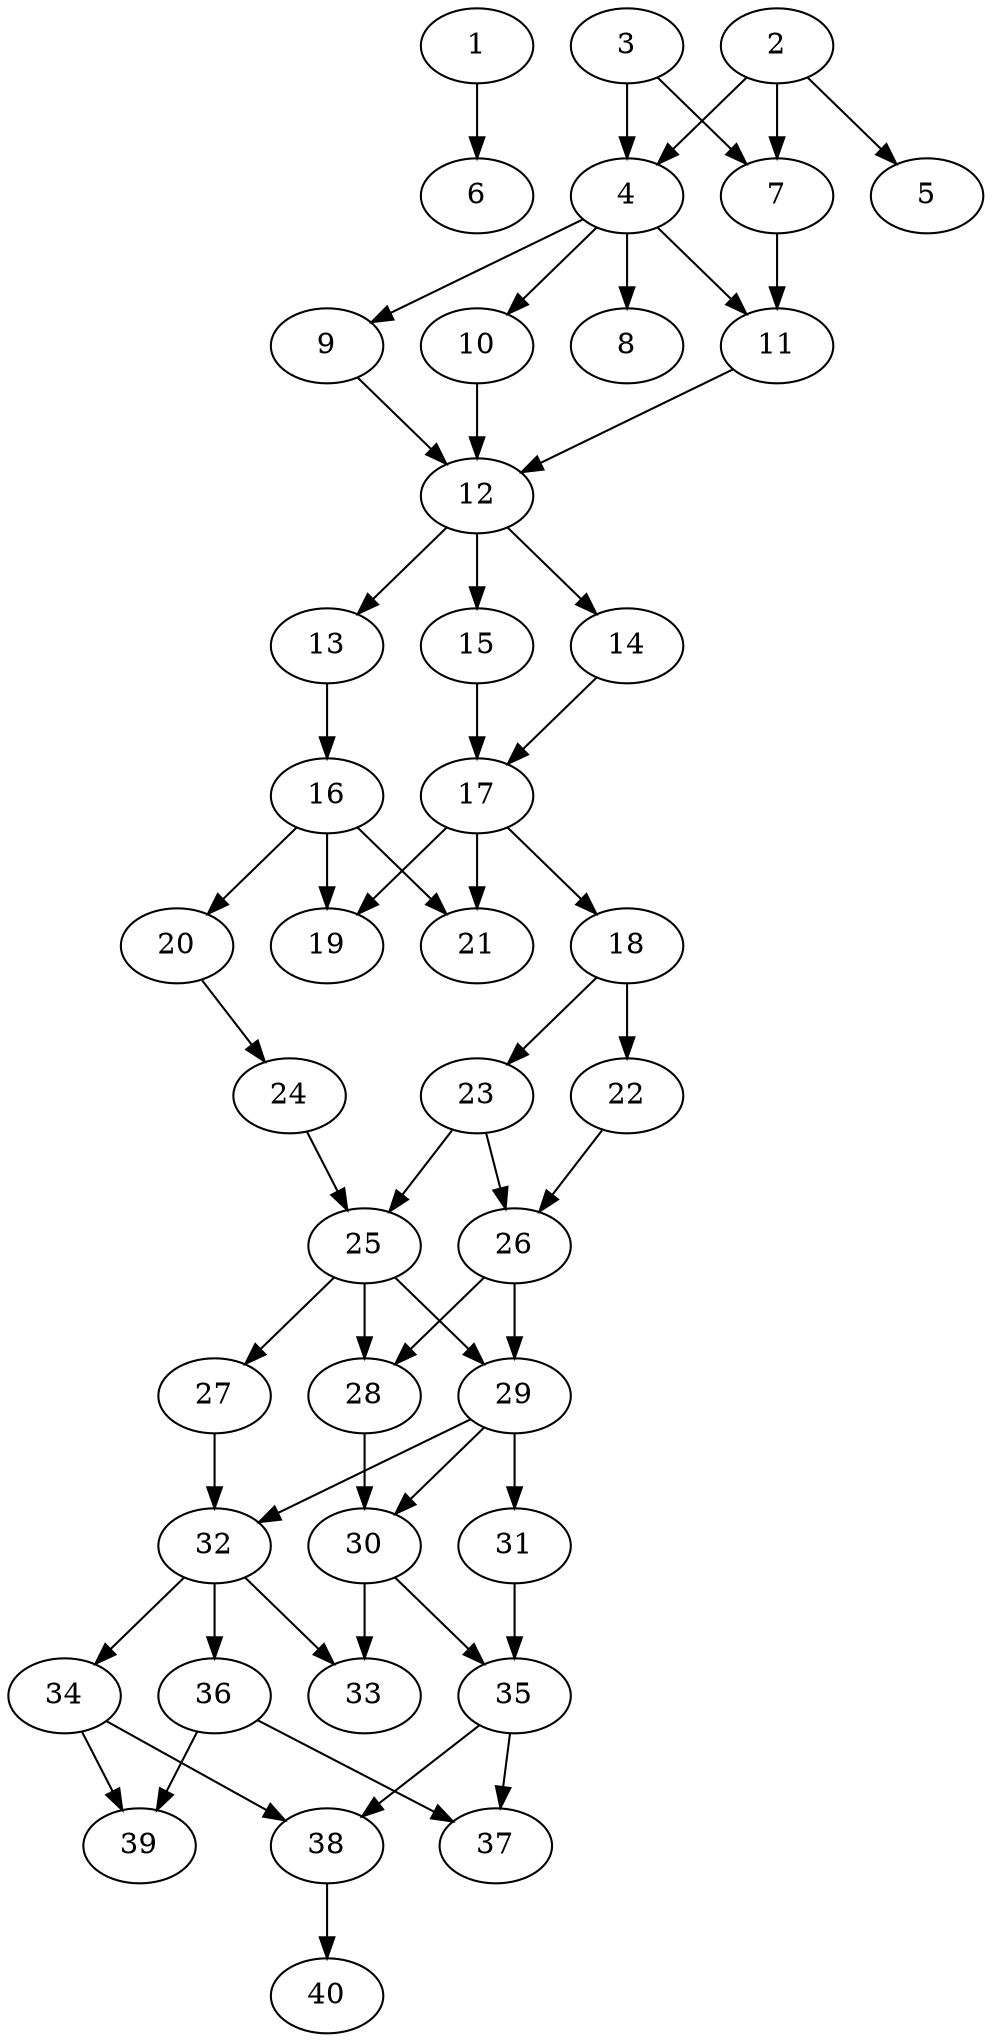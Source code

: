 // DAG automatically generated by daggen at Thu Oct  3 14:06:49 2019
// ./daggen --dot -n 40 --ccr 0.4 --fat 0.3 --regular 0.5 --density 0.6 --mindata 5242880 --maxdata 52428800 
digraph G {
  1 [size="87869440", alpha="0.07", expect_size="35147776"] 
  1 -> 6 [size ="35147776"]
  2 [size="66618880", alpha="0.07", expect_size="26647552"] 
  2 -> 4 [size ="26647552"]
  2 -> 5 [size ="26647552"]
  2 -> 7 [size ="26647552"]
  3 [size="38932480", alpha="0.13", expect_size="15572992"] 
  3 -> 4 [size ="15572992"]
  3 -> 7 [size ="15572992"]
  4 [size="40985600", alpha="0.02", expect_size="16394240"] 
  4 -> 8 [size ="16394240"]
  4 -> 9 [size ="16394240"]
  4 -> 10 [size ="16394240"]
  4 -> 11 [size ="16394240"]
  5 [size="98951680", alpha="0.01", expect_size="39580672"] 
  6 [size="94945280", alpha="0.17", expect_size="37978112"] 
  7 [size="77009920", alpha="0.20", expect_size="30803968"] 
  7 -> 11 [size ="30803968"]
  8 [size="32732160", alpha="0.18", expect_size="13092864"] 
  9 [size="93969920", alpha="0.08", expect_size="37587968"] 
  9 -> 12 [size ="37587968"]
  10 [size="44408320", alpha="0.03", expect_size="17763328"] 
  10 -> 12 [size ="17763328"]
  11 [size="84623360", alpha="0.13", expect_size="33849344"] 
  11 -> 12 [size ="33849344"]
  12 [size="125332480", alpha="0.00", expect_size="50132992"] 
  12 -> 13 [size ="50132992"]
  12 -> 14 [size ="50132992"]
  12 -> 15 [size ="50132992"]
  13 [size="51358720", alpha="0.13", expect_size="20543488"] 
  13 -> 16 [size ="20543488"]
  14 [size="126952960", alpha="0.08", expect_size="50781184"] 
  14 -> 17 [size ="50781184"]
  15 [size="19000320", alpha="0.01", expect_size="7600128"] 
  15 -> 17 [size ="7600128"]
  16 [size="25953280", alpha="0.00", expect_size="10381312"] 
  16 -> 19 [size ="10381312"]
  16 -> 20 [size ="10381312"]
  16 -> 21 [size ="10381312"]
  17 [size="126958080", alpha="0.17", expect_size="50783232"] 
  17 -> 18 [size ="50783232"]
  17 -> 19 [size ="50783232"]
  17 -> 21 [size ="50783232"]
  18 [size="124592640", alpha="0.20", expect_size="49837056"] 
  18 -> 22 [size ="49837056"]
  18 -> 23 [size ="49837056"]
  19 [size="111633920", alpha="0.08", expect_size="44653568"] 
  20 [size="43018240", alpha="0.14", expect_size="17207296"] 
  20 -> 24 [size ="17207296"]
  21 [size="58941440", alpha="0.13", expect_size="23576576"] 
  22 [size="15475200", alpha="0.00", expect_size="6190080"] 
  22 -> 26 [size ="6190080"]
  23 [size="17597440", alpha="0.12", expect_size="7038976"] 
  23 -> 25 [size ="7038976"]
  23 -> 26 [size ="7038976"]
  24 [size="92165120", alpha="0.09", expect_size="36866048"] 
  24 -> 25 [size ="36866048"]
  25 [size="22036480", alpha="0.00", expect_size="8814592"] 
  25 -> 27 [size ="8814592"]
  25 -> 28 [size ="8814592"]
  25 -> 29 [size ="8814592"]
  26 [size="25640960", alpha="0.05", expect_size="10256384"] 
  26 -> 28 [size ="10256384"]
  26 -> 29 [size ="10256384"]
  27 [size="27850240", alpha="0.01", expect_size="11140096"] 
  27 -> 32 [size ="11140096"]
  28 [size="127037440", alpha="0.01", expect_size="50814976"] 
  28 -> 30 [size ="50814976"]
  29 [size="124277760", alpha="0.14", expect_size="49711104"] 
  29 -> 30 [size ="49711104"]
  29 -> 31 [size ="49711104"]
  29 -> 32 [size ="49711104"]
  30 [size="54696960", alpha="0.12", expect_size="21878784"] 
  30 -> 33 [size ="21878784"]
  30 -> 35 [size ="21878784"]
  31 [size="19658240", alpha="0.02", expect_size="7863296"] 
  31 -> 35 [size ="7863296"]
  32 [size="93921280", alpha="0.12", expect_size="37568512"] 
  32 -> 33 [size ="37568512"]
  32 -> 34 [size ="37568512"]
  32 -> 36 [size ="37568512"]
  33 [size="95070720", alpha="0.08", expect_size="38028288"] 
  34 [size="48936960", alpha="0.03", expect_size="19574784"] 
  34 -> 38 [size ="19574784"]
  34 -> 39 [size ="19574784"]
  35 [size="101360640", alpha="0.19", expect_size="40544256"] 
  35 -> 37 [size ="40544256"]
  35 -> 38 [size ="40544256"]
  36 [size="102261760", alpha="0.18", expect_size="40904704"] 
  36 -> 37 [size ="40904704"]
  36 -> 39 [size ="40904704"]
  37 [size="15511040", alpha="0.15", expect_size="6204416"] 
  38 [size="22978560", alpha="0.12", expect_size="9191424"] 
  38 -> 40 [size ="9191424"]
  39 [size="26324480", alpha="0.05", expect_size="10529792"] 
  40 [size="106414080", alpha="0.04", expect_size="42565632"] 
}
